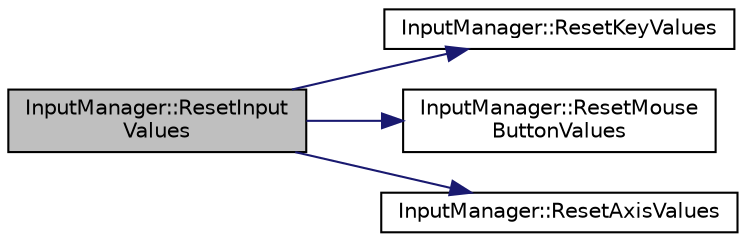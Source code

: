 digraph "InputManager::ResetInputValues"
{
 // LATEX_PDF_SIZE
  edge [fontname="Helvetica",fontsize="10",labelfontname="Helvetica",labelfontsize="10"];
  node [fontname="Helvetica",fontsize="10",shape=record];
  rankdir="LR";
  Node69 [label="InputManager::ResetInput\lValues",height=0.2,width=0.4,color="black", fillcolor="grey75", style="filled", fontcolor="black",tooltip="resets all input values to their original data"];
  Node69 -> Node70 [color="midnightblue",fontsize="10",style="solid",fontname="Helvetica"];
  Node70 [label="InputManager::ResetKeyValues",height=0.2,width=0.4,color="black", fillcolor="white", style="filled",URL="$class_input_manager.html#a0d794230d5c5652089ea6cee4cd8e2ea",tooltip="resets key values to their original data"];
  Node69 -> Node71 [color="midnightblue",fontsize="10",style="solid",fontname="Helvetica"];
  Node71 [label="InputManager::ResetMouse\lButtonValues",height=0.2,width=0.4,color="black", fillcolor="white", style="filled",URL="$class_input_manager.html#a3ff1c64deca492714a35d741c9c0c19b",tooltip="resets mouse button values to their original data"];
  Node69 -> Node72 [color="midnightblue",fontsize="10",style="solid",fontname="Helvetica"];
  Node72 [label="InputManager::ResetAxisValues",height=0.2,width=0.4,color="black", fillcolor="white", style="filled",URL="$class_input_manager.html#a7d6f584744fad5d74df18ec536d924ae",tooltip="resets mouse movement values to their original data"];
}
